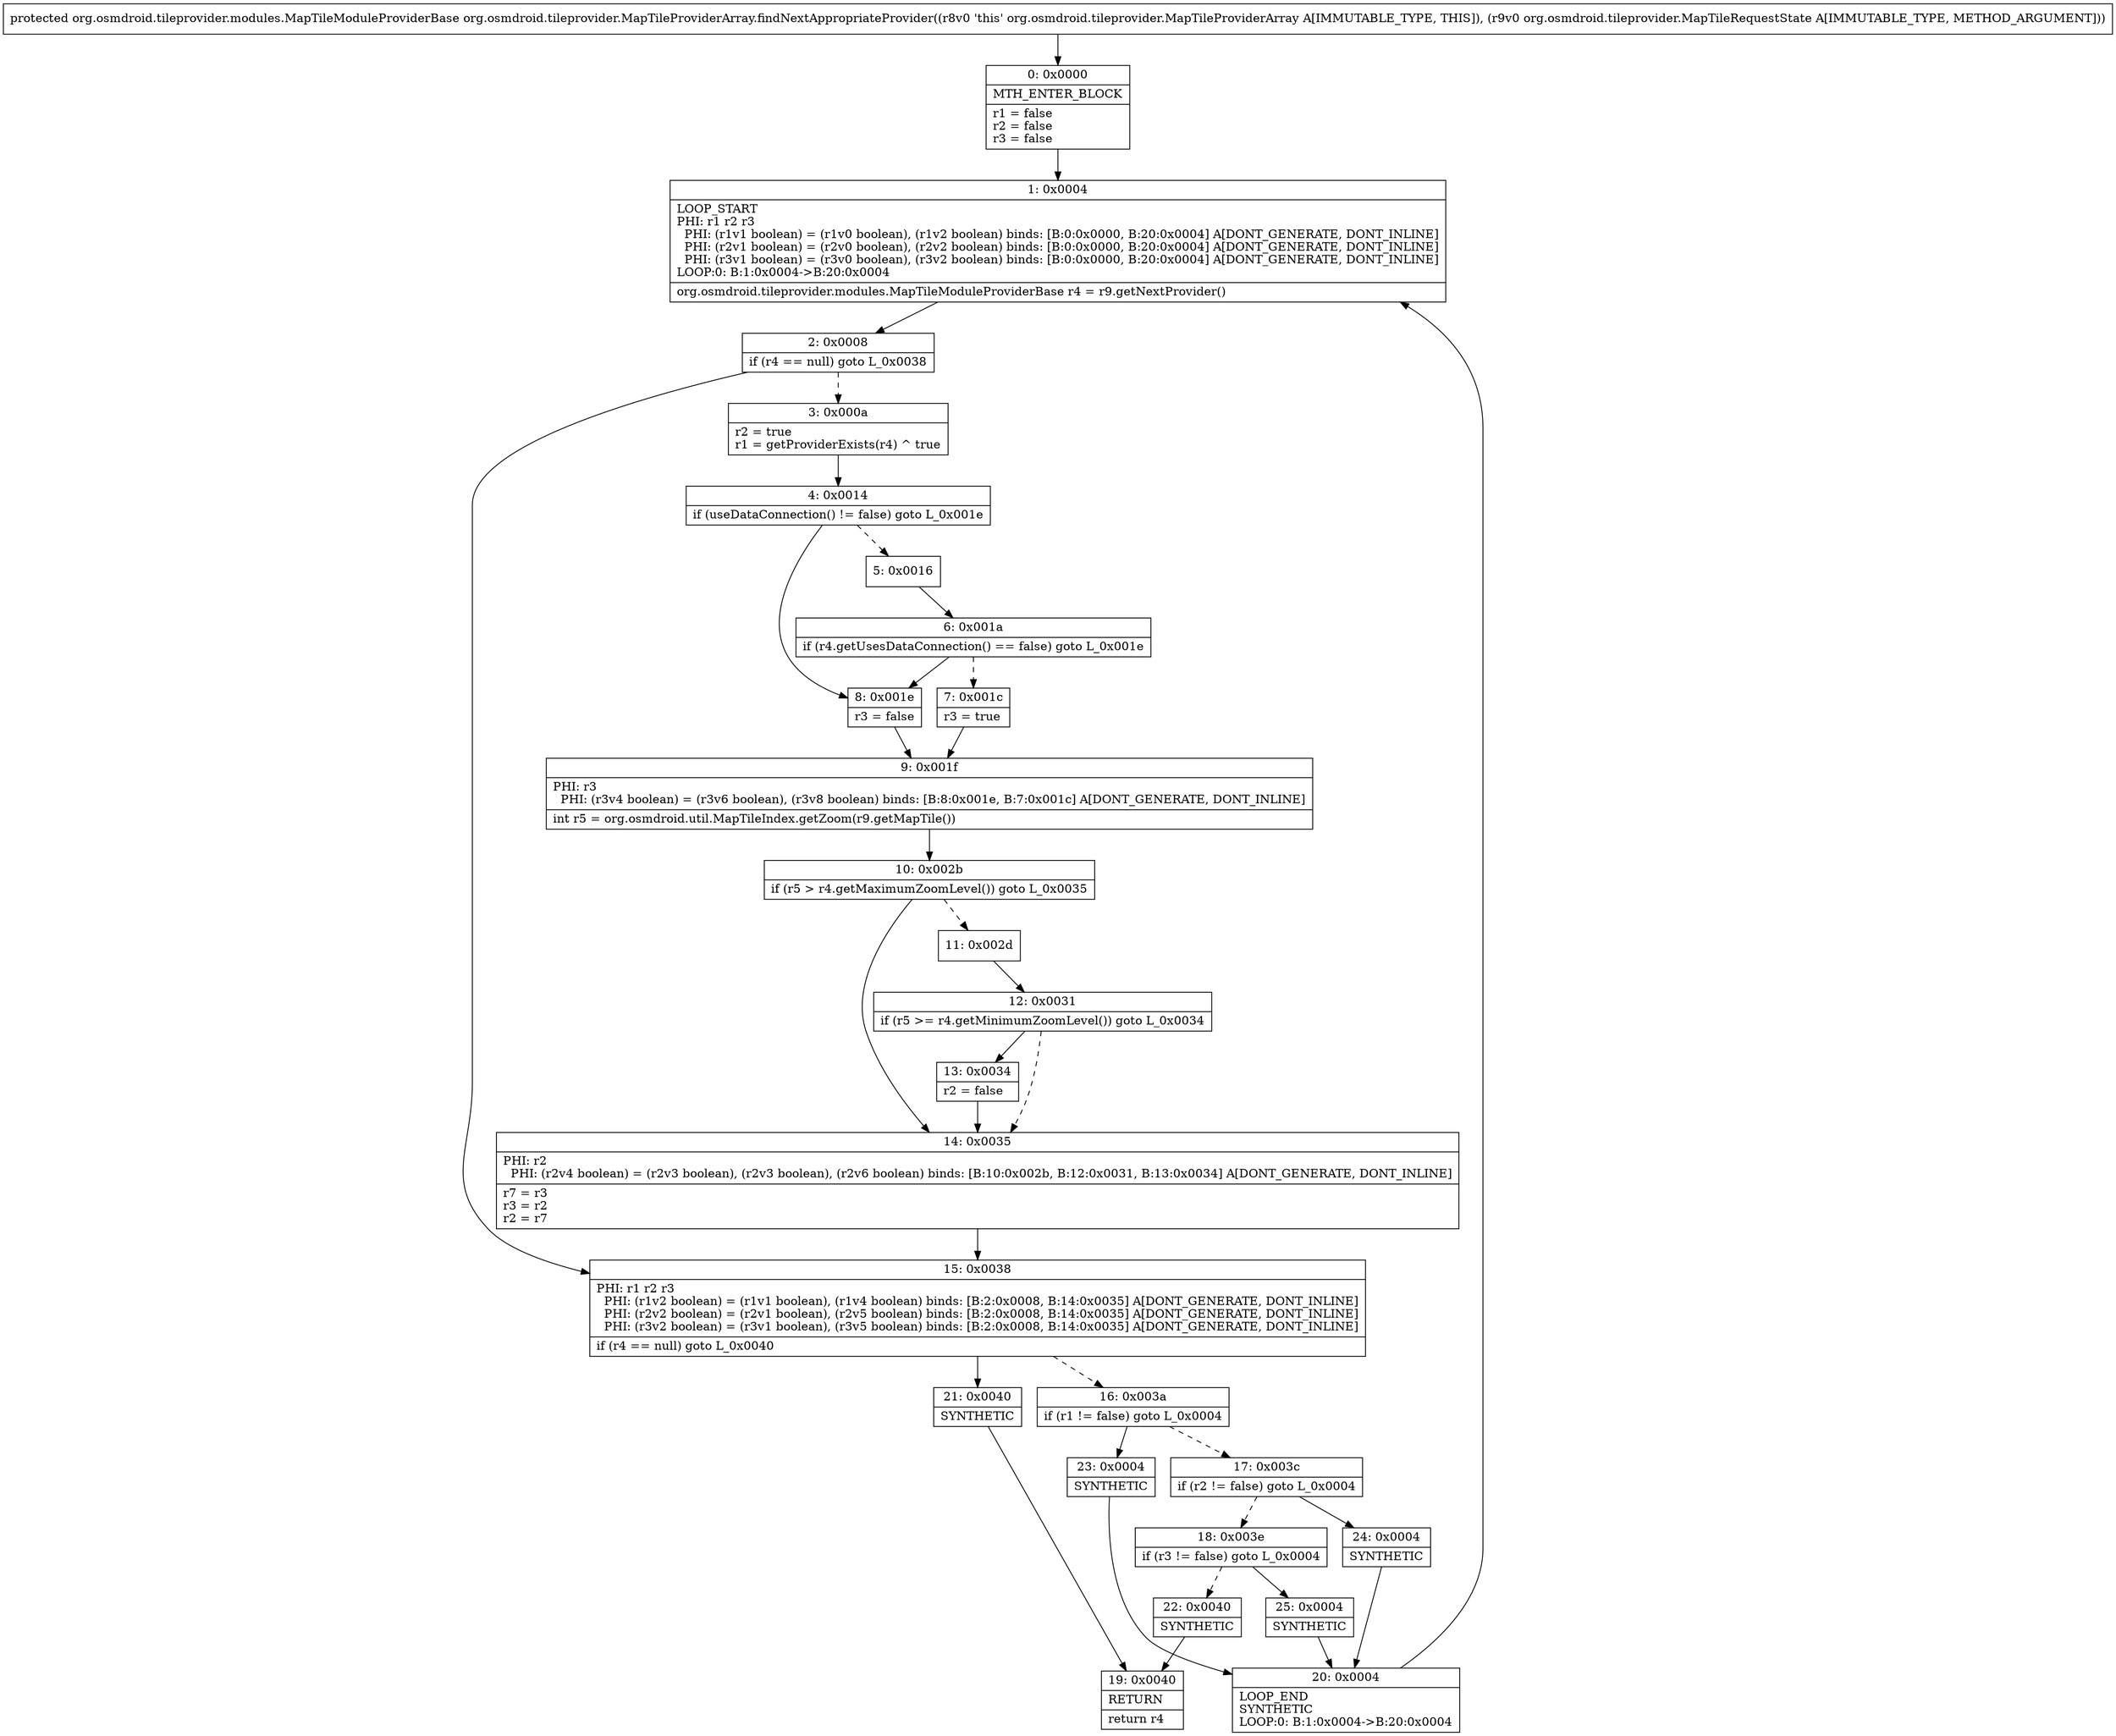 digraph "CFG fororg.osmdroid.tileprovider.MapTileProviderArray.findNextAppropriateProvider(Lorg\/osmdroid\/tileprovider\/MapTileRequestState;)Lorg\/osmdroid\/tileprovider\/modules\/MapTileModuleProviderBase;" {
Node_0 [shape=record,label="{0\:\ 0x0000|MTH_ENTER_BLOCK\l|r1 = false\lr2 = false\lr3 = false\l}"];
Node_1 [shape=record,label="{1\:\ 0x0004|LOOP_START\lPHI: r1 r2 r3 \l  PHI: (r1v1 boolean) = (r1v0 boolean), (r1v2 boolean) binds: [B:0:0x0000, B:20:0x0004] A[DONT_GENERATE, DONT_INLINE]\l  PHI: (r2v1 boolean) = (r2v0 boolean), (r2v2 boolean) binds: [B:0:0x0000, B:20:0x0004] A[DONT_GENERATE, DONT_INLINE]\l  PHI: (r3v1 boolean) = (r3v0 boolean), (r3v2 boolean) binds: [B:0:0x0000, B:20:0x0004] A[DONT_GENERATE, DONT_INLINE]\lLOOP:0: B:1:0x0004\-\>B:20:0x0004\l|org.osmdroid.tileprovider.modules.MapTileModuleProviderBase r4 = r9.getNextProvider()\l}"];
Node_2 [shape=record,label="{2\:\ 0x0008|if (r4 == null) goto L_0x0038\l}"];
Node_3 [shape=record,label="{3\:\ 0x000a|r2 = true\lr1 = getProviderExists(r4) ^ true\l}"];
Node_4 [shape=record,label="{4\:\ 0x0014|if (useDataConnection() != false) goto L_0x001e\l}"];
Node_5 [shape=record,label="{5\:\ 0x0016}"];
Node_6 [shape=record,label="{6\:\ 0x001a|if (r4.getUsesDataConnection() == false) goto L_0x001e\l}"];
Node_7 [shape=record,label="{7\:\ 0x001c|r3 = true\l}"];
Node_8 [shape=record,label="{8\:\ 0x001e|r3 = false\l}"];
Node_9 [shape=record,label="{9\:\ 0x001f|PHI: r3 \l  PHI: (r3v4 boolean) = (r3v6 boolean), (r3v8 boolean) binds: [B:8:0x001e, B:7:0x001c] A[DONT_GENERATE, DONT_INLINE]\l|int r5 = org.osmdroid.util.MapTileIndex.getZoom(r9.getMapTile())\l}"];
Node_10 [shape=record,label="{10\:\ 0x002b|if (r5 \> r4.getMaximumZoomLevel()) goto L_0x0035\l}"];
Node_11 [shape=record,label="{11\:\ 0x002d}"];
Node_12 [shape=record,label="{12\:\ 0x0031|if (r5 \>= r4.getMinimumZoomLevel()) goto L_0x0034\l}"];
Node_13 [shape=record,label="{13\:\ 0x0034|r2 = false\l}"];
Node_14 [shape=record,label="{14\:\ 0x0035|PHI: r2 \l  PHI: (r2v4 boolean) = (r2v3 boolean), (r2v3 boolean), (r2v6 boolean) binds: [B:10:0x002b, B:12:0x0031, B:13:0x0034] A[DONT_GENERATE, DONT_INLINE]\l|r7 = r3\lr3 = r2\lr2 = r7\l}"];
Node_15 [shape=record,label="{15\:\ 0x0038|PHI: r1 r2 r3 \l  PHI: (r1v2 boolean) = (r1v1 boolean), (r1v4 boolean) binds: [B:2:0x0008, B:14:0x0035] A[DONT_GENERATE, DONT_INLINE]\l  PHI: (r2v2 boolean) = (r2v1 boolean), (r2v5 boolean) binds: [B:2:0x0008, B:14:0x0035] A[DONT_GENERATE, DONT_INLINE]\l  PHI: (r3v2 boolean) = (r3v1 boolean), (r3v5 boolean) binds: [B:2:0x0008, B:14:0x0035] A[DONT_GENERATE, DONT_INLINE]\l|if (r4 == null) goto L_0x0040\l}"];
Node_16 [shape=record,label="{16\:\ 0x003a|if (r1 != false) goto L_0x0004\l}"];
Node_17 [shape=record,label="{17\:\ 0x003c|if (r2 != false) goto L_0x0004\l}"];
Node_18 [shape=record,label="{18\:\ 0x003e|if (r3 != false) goto L_0x0004\l}"];
Node_19 [shape=record,label="{19\:\ 0x0040|RETURN\l|return r4\l}"];
Node_20 [shape=record,label="{20\:\ 0x0004|LOOP_END\lSYNTHETIC\lLOOP:0: B:1:0x0004\-\>B:20:0x0004\l}"];
Node_21 [shape=record,label="{21\:\ 0x0040|SYNTHETIC\l}"];
Node_22 [shape=record,label="{22\:\ 0x0040|SYNTHETIC\l}"];
Node_23 [shape=record,label="{23\:\ 0x0004|SYNTHETIC\l}"];
Node_24 [shape=record,label="{24\:\ 0x0004|SYNTHETIC\l}"];
Node_25 [shape=record,label="{25\:\ 0x0004|SYNTHETIC\l}"];
MethodNode[shape=record,label="{protected org.osmdroid.tileprovider.modules.MapTileModuleProviderBase org.osmdroid.tileprovider.MapTileProviderArray.findNextAppropriateProvider((r8v0 'this' org.osmdroid.tileprovider.MapTileProviderArray A[IMMUTABLE_TYPE, THIS]), (r9v0 org.osmdroid.tileprovider.MapTileRequestState A[IMMUTABLE_TYPE, METHOD_ARGUMENT])) }"];
MethodNode -> Node_0;
Node_0 -> Node_1;
Node_1 -> Node_2;
Node_2 -> Node_3[style=dashed];
Node_2 -> Node_15;
Node_3 -> Node_4;
Node_4 -> Node_5[style=dashed];
Node_4 -> Node_8;
Node_5 -> Node_6;
Node_6 -> Node_7[style=dashed];
Node_6 -> Node_8;
Node_7 -> Node_9;
Node_8 -> Node_9;
Node_9 -> Node_10;
Node_10 -> Node_11[style=dashed];
Node_10 -> Node_14;
Node_11 -> Node_12;
Node_12 -> Node_13;
Node_12 -> Node_14[style=dashed];
Node_13 -> Node_14;
Node_14 -> Node_15;
Node_15 -> Node_16[style=dashed];
Node_15 -> Node_21;
Node_16 -> Node_17[style=dashed];
Node_16 -> Node_23;
Node_17 -> Node_18[style=dashed];
Node_17 -> Node_24;
Node_18 -> Node_22[style=dashed];
Node_18 -> Node_25;
Node_20 -> Node_1;
Node_21 -> Node_19;
Node_22 -> Node_19;
Node_23 -> Node_20;
Node_24 -> Node_20;
Node_25 -> Node_20;
}

